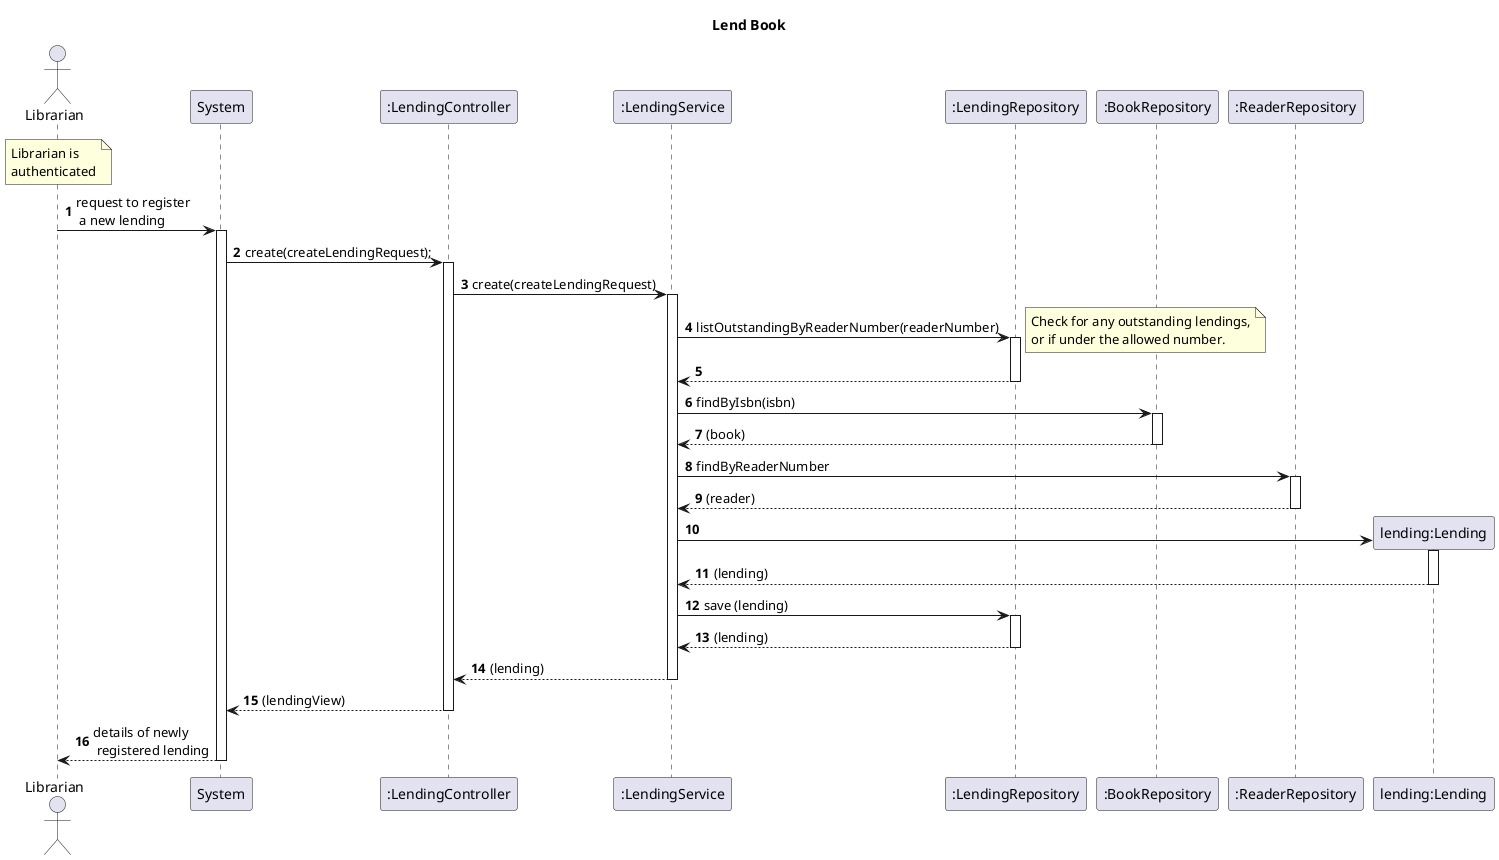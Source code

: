 @startuml
'https://plantuml.com/sequence-diagram
autoactivate on
autonumber

title Lend Book

actor "Librarian" as Librarian
participant "System" as System
participant ":LendingController" as Ctrl
participant ":LendingService" as LendingService
participant ":LendingRepository" as LendingRepo
participant ":BookRepository" as BookRepo
participant ":ReaderRepository" as ReaderRepo

note over Librarian : Librarian is\nauthenticated

Librarian -> System: request to register\n a new lending

System -> Ctrl: create(createLendingRequest);

Ctrl -> LendingService: create(createLendingRequest)
LendingService -> LendingRepo: listOutstandingByReaderNumber(readerNumber)
note right
    Check for any outstanding lendings,
    or if under the allowed number.
end note
LendingRepo --> LendingService
LendingService -> BookRepo: findByIsbn(isbn)
BookRepo --> LendingService: (book)
LendingService -> ReaderRepo:findByReaderNumber
ReaderRepo --> LendingService: (reader)
create Lending as "lending:Lending"
LendingService -> Lending
Lending --> LendingService: (lending)
LendingService -> LendingRepo: save (lending)
LendingRepo --> LendingService: (lending)
LendingService --> Ctrl: (lending)
Ctrl --> System: (lendingView)
System --> Librarian: details of newly\n registered lending

@enduml
